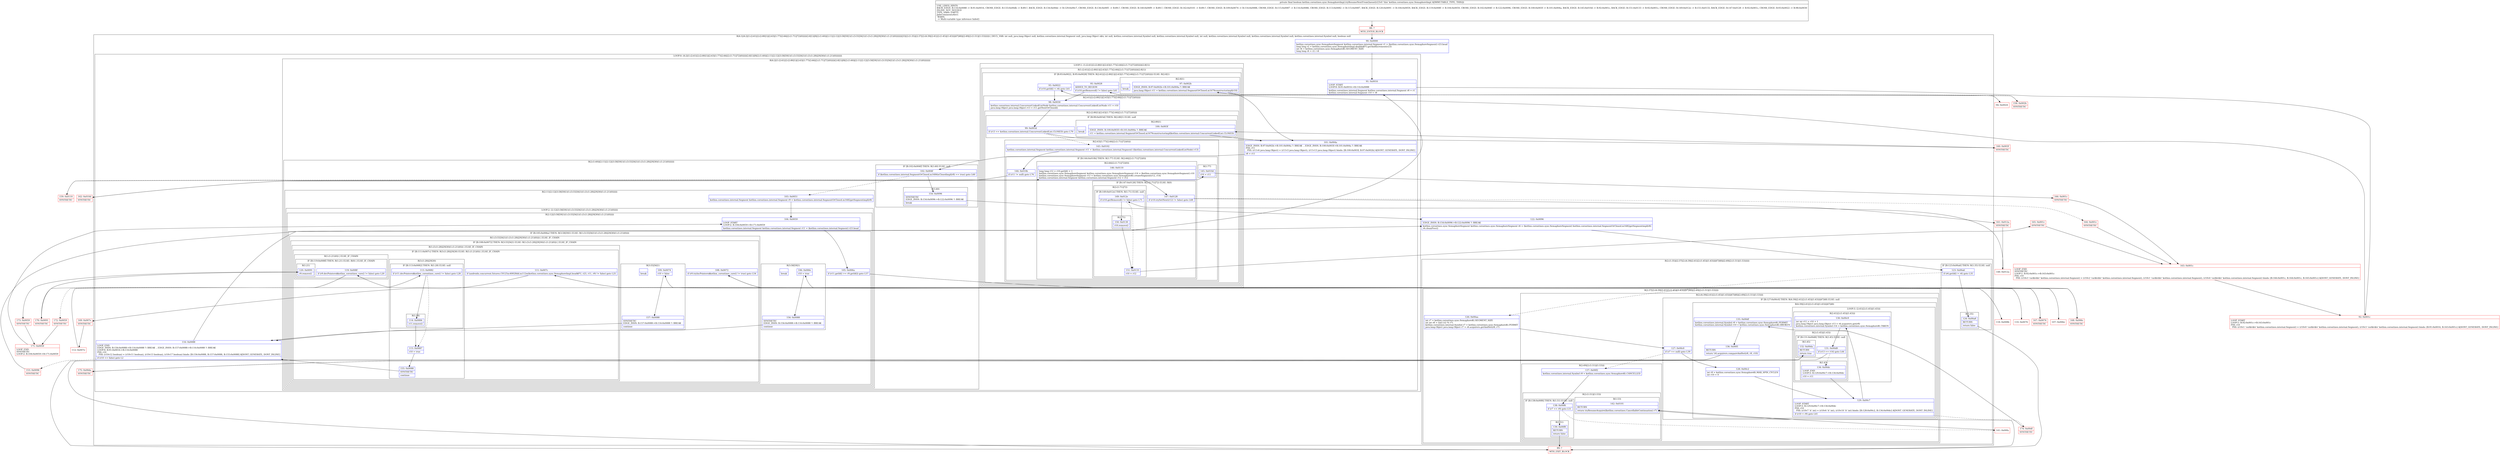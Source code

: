 digraph "CFG forkotlinx.coroutines.sync.SemaphoreImpl.tryResumeNextFromQueue()Z" {
subgraph cluster_Region_1199276842 {
label = "R(4:1|(4:2|(1:(2:61|(2:(2:80|1)|(2:63|(1:77)(2:66|(2:(1:71)|72)(0)))))(2:8|1))|9|(2:(1:60)|(2:11|(2:12|(3:58|59|1)(1:(3:55|56|1)(1:(3:(1:28)|29|30)(1:(1:21)(0))))))))|33|(2:(1:35)|(2:37|(2:(4:39|(2:41|(2:(1:45)|(1:43)))|47|48)|(2:49|(2:(1:51)|(1:53))))))) | DECL_VAR: int null, java.lang.Object null, kotlinx.coroutines.internal.Segment null, java.lang.Object s$iv, int null, kotlinx.coroutines.internal.Symbol null, kotlinx.coroutines.internal.Symbol null, int null, kotlinx.coroutines.internal.Symbol null, kotlinx.coroutines.internal.Symbol null, kotlinx.coroutines.internal.Symbol null, boolean null\l";
node [shape=record,color=blue];
Node_90 [shape=record,label="{90\:\ 0x0000|kotlinx.coroutines.sync.SemaphoreSegment kotlinx.coroutines.internal.Segment r1 = (kotlinx.coroutines.sync.SemaphoreSegment) r23.head\llong long r2 = kotlinx.coroutines.sync.SemaphoreImpl.deqIdx$FU.getAndIncrement(r23)\lint r4 = kotlinx.coroutines.sync.SemaphoreKt.SEGMENT_SIZE\llong long r4 = r2 \/ r4\l}"];
subgraph cluster_LoopRegion_678566875 {
label = "LOOP:0: (4:2|(1:(2:61|(2:(2:80|1)|(2:63|(1:77)(2:66|(2:(1:71)|72)(0)))))(2:8|1))|9|(2:(1:60)|(2:11|(2:12|(3:58|59|1)(1:(3:55|56|1)(1:(3:(1:28)|29|30)(1:(1:21)(0))))))))";
node [shape=record,color=blue];
Node_116 [shape=record,label="{116\:\ 0x0088|LOOP_END\lEDGE_INSN: B:156:0x0088\-\>B:116:0x0088 ?: BREAK  , EDGE_INSN: B:157:0x0088\-\>B:116:0x0088 ?: BREAK  \lLOOP:0: B:91:0x0016\-\>B:116:0x0088\lPHI: r10 \l  PHI: (r10v12 boolean) = (r10v11 boolean), (r10v13 boolean), (r10v17 boolean) binds: [B:156:0x0088, B:157:0x0088, B:155:0x0088] A[DONT_GENERATE, DONT_INLINE]\l|if (r10 == false) goto L2\l}"];
subgraph cluster_Region_1520824678 {
label = "R(4:2|(1:(2:61|(2:(2:80|1)|(2:63|(1:77)(2:66|(2:(1:71)|72)(0)))))(2:8|1))|9|(2:(1:60)|(2:11|(2:12|(3:58|59|1)(1:(3:55|56|1)(1:(3:(1:28)|29|30)(1:(1:21)(0))))))))";
node [shape=record,color=blue];
Node_91 [shape=record,label="{91\:\ 0x0016|LOOP_START\lLOOP:0: B:91:0x0016\-\>B:116:0x0088\l|kotlinx.coroutines.internal.Segment kotlinx.coroutines.internal.Segment r8 = r1\lkotlinx.coroutines.internal.Segment r10 = r8\l}"];
subgraph cluster_LoopRegion_1753638663 {
label = "LOOP:1: (1:(2:61|(2:(2:80|1)|(2:63|(1:77)(2:66|(2:(1:71)|72)(0)))))(2:8|1))";
node [shape=record,color=blue];
subgraph cluster_Region_1416045354 {
label = "R(1:(2:61|(2:(2:80|1)|(2:63|(1:77)(2:66|(2:(1:71)|72)(0)))))(2:8|1))";
node [shape=record,color=blue];
subgraph cluster_IfRegion_1791765681 {
label = "IF [B:93:0x0022, B:95:0x0028] THEN: R(2:61|(2:(2:80|1)|(2:63|(1:77)(2:66|(2:(1:71)|72)(0))))) ELSE: R(2:8|1)";
node [shape=record,color=blue];
Node_93 [shape=record,label="{93\:\ 0x0022|if (r10.getId() \< r4) goto L61\l}"];
Node_95 [shape=record,label="{95\:\ 0x0028|ADDED_TO_REGION\l|if (r10.getRemoved() != false) goto L61\l}"];
subgraph cluster_Region_354902913 {
label = "R(2:61|(2:(2:80|1)|(2:63|(1:77)(2:66|(2:(1:71)|72)(0)))))";
node [shape=record,color=blue];
Node_98 [shape=record,label="{98\:\ 0x0030|kotlinx.coroutines.internal.ConcurrentLinkedListNode kotlinx.coroutines.internal.ConcurrentLinkedListNode r11 = r10\ljava.lang.Object java.lang.Object r13 = r11.getNextOrClosed()\l}"];
subgraph cluster_Region_166729379 {
label = "R(2:(2:80|1)|(2:63|(1:77)(2:66|(2:(1:71)|72)(0))))";
node [shape=record,color=blue];
subgraph cluster_IfRegion_2139925741 {
label = "IF [B:99:0x003d] THEN: R(2:80|1) ELSE: null";
node [shape=record,color=blue];
Node_99 [shape=record,label="{99\:\ 0x003d|if (r13 == kotlinx.coroutines.internal.ConcurrentLinkedList.CLOSED) goto L79\l}"];
subgraph cluster_Region_2064659700 {
label = "R(2:80|1)";
node [shape=record,color=blue];
Node_100 [shape=record,label="{100\:\ 0x003f|EDGE_INSN: B:100:0x003f\-\>B:101:0x004a ?: BREAK  \l|r11 = kotlinx.coroutines.internal.SegmentOrClosed.m1679constructorimpl(kotlinx.coroutines.internal.ConcurrentLinkedList.CLOSED)\l}"];
Node_InsnContainer_837052549 [shape=record,label="{|break\l}"];
}
}
subgraph cluster_Region_1922887033 {
label = "R(2:63|(1:77)(2:66|(2:(1:71)|72)(0)))";
node [shape=record,color=blue];
Node_143 [shape=record,label="{143\:\ 0x0102|kotlinx.coroutines.internal.Segment kotlinx.coroutines.internal.Segment r11 = (kotlinx.coroutines.internal.Segment) ((kotlinx.coroutines.internal.ConcurrentLinkedListNode) r13)\l}"];
subgraph cluster_IfRegion_12731996 {
label = "IF [B:144:0x010b] THEN: R(1:77) ELSE: R(2:66|(2:(1:71)|72)(0))";
node [shape=record,color=blue];
Node_144 [shape=record,label="{144\:\ 0x010b|if (r11 != null) goto L76\l}"];
subgraph cluster_Region_74346880 {
label = "R(1:77)";
node [shape=record,color=blue];
Node_145 [shape=record,label="{145\:\ 0x010d|r10 = r11\l}"];
}
subgraph cluster_Region_1221577788 {
label = "R(2:66|(2:(1:71)|72)(0))";
node [shape=record,color=blue];
Node_146 [shape=record,label="{146\:\ 0x0110|long long r12 = r10.getId() + 1\lkotlinx.coroutines.sync.SemaphoreSegment kotlinx.coroutines.sync.SemaphoreSegment r14 = (kotlinx.coroutines.sync.SemaphoreSegment) r10\lkotlinx.coroutines.sync.SemaphoreSegment r12 = kotlinx.coroutines.sync.SemaphoreKt.createSegment(r12, r14)\lkotlinx.coroutines.internal.Segment kotlinx.coroutines.internal.Segment r12 = r12\l}"];
subgraph cluster_IfRegion_1062880980 {
label = "IF [B:147:0x0128] THEN: R(2:(1:71)|72) ELSE: R(0)";
node [shape=record,color=blue];
Node_147 [shape=record,label="{147\:\ 0x0128|if (r10.trySetNext(r12) != false) goto L68\l}"];
subgraph cluster_Region_503672148 {
label = "R(2:(1:71)|72)";
node [shape=record,color=blue];
subgraph cluster_IfRegion_167834534 {
label = "IF [B:149:0x012e] THEN: R(1:71) ELSE: null";
node [shape=record,color=blue];
Node_149 [shape=record,label="{149\:\ 0x012e|if (r10.getRemoved() != false) goto L71\l}"];
subgraph cluster_Region_613790220 {
label = "R(1:71)";
node [shape=record,color=blue];
Node_150 [shape=record,label="{150\:\ 0x0130|r10.remove()\l}"];
}
}
Node_151 [shape=record,label="{151\:\ 0x0133|r10 = r12\l}"];
}
subgraph cluster_Region_1778487265 {
label = "R(0)";
node [shape=record,color=blue];
}
}
}
}
}
}
}
subgraph cluster_Region_311243918 {
label = "R(2:8|1)";
node [shape=record,color=blue];
Node_97 [shape=record,label="{97\:\ 0x002b|EDGE_INSN: B:97:0x002b\-\>B:101:0x004a ?: BREAK  \l|java.lang.Object r11 = kotlinx.coroutines.internal.SegmentOrClosed.m1679constructorimpl(r10)\l}"];
Node_InsnContainer_127045624 [shape=record,label="{|break\l}"];
}
}
}
}
Node_101 [shape=record,label="{101\:\ 0x004a|EDGE_INSN: B:97:0x002b\-\>B:101:0x004a ?: BREAK  , EDGE_INSN: B:100:0x003f\-\>B:101:0x004a ?: BREAK  \lPHI: r11 \l  PHI: (r11v6 java.lang.Object) = (r11v3 java.lang.Object), (r11v13 java.lang.Object) binds: [B:100:0x003f, B:97:0x002b] A[DONT_GENERATE, DONT_INLINE]\l|r8 = r11\l}"];
subgraph cluster_Region_249484455 {
label = "R(2:(1:60)|(2:11|(2:12|(3:58|59|1)(1:(3:55|56|1)(1:(3:(1:28)|29|30)(1:(1:21)(0)))))))";
node [shape=record,color=blue];
subgraph cluster_IfRegion_447965549 {
label = "IF [B:102:0x004f] THEN: R(1:60) ELSE: null";
node [shape=record,color=blue];
Node_102 [shape=record,label="{102\:\ 0x004f|if (kotlinx.coroutines.internal.SegmentOrClosed.m1684isClosedimpl(r8) == true) goto L60\l}"];
subgraph cluster_Region_476849593 {
label = "R(1:60)";
node [shape=record,color=blue];
Node_154 [shape=record,label="{154\:\ 0x0096|SYNTHETIC\lEDGE_INSN: B:154:0x0096\-\>B:122:0x0096 ?: BREAK  \l|break\l}"];
}
}
subgraph cluster_Region_265398375 {
label = "R(2:11|(2:12|(3:58|59|1)(1:(3:55|56|1)(1:(3:(1:28)|29|30)(1:(1:21)(0))))))";
node [shape=record,color=blue];
Node_103 [shape=record,label="{103\:\ 0x0051|kotlinx.coroutines.internal.Segment kotlinx.coroutines.internal.Segment r9 = kotlinx.coroutines.internal.SegmentOrClosed.m1682getSegmentimpl(r8)\l}"];
subgraph cluster_LoopRegion_2054475602 {
label = "LOOP:2: (2:12|(3:58|59|1)(1:(3:55|56|1)(1:(3:(1:28)|29|30)(1:(1:21)(0)))))";
node [shape=record,color=blue];
subgraph cluster_Region_1772014564 {
label = "R(2:12|(3:58|59|1)(1:(3:55|56|1)(1:(3:(1:28)|29|30)(1:(1:21)(0)))))";
node [shape=record,color=blue];
Node_104 [shape=record,label="{104\:\ 0x0059|LOOP_START\lLOOP:2: B:104:0x0059\-\>B:171:0x0059\l|kotlinx.coroutines.internal.Segment kotlinx.coroutines.internal.Segment r11 = (kotlinx.coroutines.internal.Segment) r23.head\l}"];
subgraph cluster_IfRegion_592772665 {
label = "IF [B:105:0x006a] THEN: R(3:58|59|1) ELSE: R(1:(3:55|56|1)(1:(3:(1:28)|29|30)(1:(1:21)(0))))";
node [shape=record,color=blue];
Node_105 [shape=record,label="{105\:\ 0x006a|if (r11.getId() \>= r9.getId()) goto L57\l}"];
subgraph cluster_Region_411311143 {
label = "R(3:58|59|1)";
node [shape=record,color=blue];
Node_106 [shape=record,label="{106\:\ 0x006c|r10 = true\l}"];
Node_156 [shape=record,label="{156\:\ 0x0088|SYNTHETIC\lEDGE_INSN: B:156:0x0088\-\>B:116:0x0088 ?: BREAK  \l|continue\l}"];
Node_InsnContainer_1770681003 [shape=record,label="{|break\l}"];
}
subgraph cluster_Region_294254801 {
label = "R(1:(3:55|56|1)(1:(3:(1:28)|29|30)(1:(1:21)(0)))) | ELSE_IF_CHAIN\l";
node [shape=record,color=blue];
subgraph cluster_IfRegion_700374105 {
label = "IF [B:108:0x0072] THEN: R(3:55|56|1) ELSE: R(1:(3:(1:28)|29|30)(1:(1:21)(0))) | ELSE_IF_CHAIN\l";
node [shape=record,color=blue];
Node_108 [shape=record,label="{108\:\ 0x0072|if (r9.tryIncPointers$kotlinx_coroutines_core() != true) goto L54\l}"];
subgraph cluster_Region_131740984 {
label = "R(3:55|56|1)";
node [shape=record,color=blue];
Node_109 [shape=record,label="{109\:\ 0x0074|r10 = false\l}"];
Node_157 [shape=record,label="{157\:\ 0x0088|SYNTHETIC\lEDGE_INSN: B:157:0x0088\-\>B:116:0x0088 ?: BREAK  \l|continue\l}"];
Node_InsnContainer_1815430836 [shape=record,label="{|break\l}"];
}
subgraph cluster_Region_812063295 {
label = "R(1:(3:(1:28)|29|30)(1:(1:21)(0))) | ELSE_IF_CHAIN\l";
node [shape=record,color=blue];
subgraph cluster_IfRegion_1829932638 {
label = "IF [B:111:0x007c] THEN: R(3:(1:28)|29|30) ELSE: R(1:(1:21)(0)) | ELSE_IF_CHAIN\l";
node [shape=record,color=blue];
Node_111 [shape=record,label="{111\:\ 0x007c|if (androidx.concurrent.futures.C0125xc40028dd.m112m(kotlinx.coroutines.sync.SemaphoreImpl.head$FU, r23, r11, r9) != false) goto L25\l}"];
subgraph cluster_Region_699663700 {
label = "R(3:(1:28)|29|30)";
node [shape=record,color=blue];
subgraph cluster_IfRegion_277338359 {
label = "IF [B:113:0x0082] THEN: R(1:28) ELSE: null";
node [shape=record,color=blue];
Node_113 [shape=record,label="{113\:\ 0x0082|if (r11.decPointers$kotlinx_coroutines_core() != false) goto L28\l}"];
subgraph cluster_Region_1122559829 {
label = "R(1:28)";
node [shape=record,color=blue];
Node_114 [shape=record,label="{114\:\ 0x0084|r11.remove()\l}"];
}
}
Node_115 [shape=record,label="{115\:\ 0x0087|r10 = true\l}"];
Node_155 [shape=record,label="{155\:\ 0x0088|SYNTHETIC\l|continue\l}"];
}
subgraph cluster_Region_180496818 {
label = "R(1:(1:21)(0)) | ELSE_IF_CHAIN\l";
node [shape=record,color=blue];
subgraph cluster_IfRegion_842797106 {
label = "IF [B:119:0x008f] THEN: R(1:21) ELSE: R(0) | ELSE_IF_CHAIN\l";
node [shape=record,color=blue];
Node_119 [shape=record,label="{119\:\ 0x008f|if (r9.decPointers$kotlinx_coroutines_core() != false) goto L20\l}"];
subgraph cluster_Region_916292986 {
label = "R(1:21)";
node [shape=record,color=blue];
Node_120 [shape=record,label="{120\:\ 0x0091|r9.remove()\l}"];
}
subgraph cluster_Region_1414727499 {
label = "R(0)";
node [shape=record,color=blue];
}
}
}
}
}
}
}
}
}
}
}
}
}
}
Node_122 [shape=record,label="{122\:\ 0x0096|EDGE_INSN: B:154:0x0096\-\>B:122:0x0096 ?: BREAK  \l|kotlinx.coroutines.sync.SemaphoreSegment kotlinx.coroutines.sync.SemaphoreSegment r6 = (kotlinx.coroutines.sync.SemaphoreSegment) kotlinx.coroutines.internal.SegmentOrClosed.m1682getSegmentimpl(r8)\lr6.cleanPrev()\l}"];
subgraph cluster_Region_311815059 {
label = "R(2:(1:35)|(2:37|(2:(4:39|(2:41|(2:(1:45)|(1:43)))|47|48)|(2:49|(2:(1:51)|(1:53))))))";
node [shape=record,color=blue];
subgraph cluster_IfRegion_1907720209 {
label = "IF [B:123:0x00a6] THEN: R(1:35) ELSE: null";
node [shape=record,color=blue];
Node_123 [shape=record,label="{123\:\ 0x00a6|if (r6.getId() \> r4) goto L35\l}"];
subgraph cluster_Region_439069980 {
label = "R(1:35)";
node [shape=record,color=blue];
Node_124 [shape=record,label="{124\:\ 0x00a8|RETURN\l|return false\l}"];
}
}
subgraph cluster_Region_1545129268 {
label = "R(2:37|(2:(4:39|(2:41|(2:(1:45)|(1:43)))|47|48)|(2:49|(2:(1:51)|(1:53)))))";
node [shape=record,color=blue];
Node_126 [shape=record,label="{126\:\ 0x00aa|int r7 = kotlinx.coroutines.sync.SemaphoreKt.SEGMENT_SIZE\lint int r8 = (int) (r2 % r7)\lkotlinx.coroutines.internal.Symbol r7 = kotlinx.coroutines.sync.SemaphoreKt.PERMIT\ljava.lang.Object java.lang.Object r7 = r6.acquirers.getAndSet(r8, r7)\l}"];
subgraph cluster_Region_20940882 {
label = "R(2:(4:39|(2:41|(2:(1:45)|(1:43)))|47|48)|(2:49|(2:(1:51)|(1:53))))";
node [shape=record,color=blue];
subgraph cluster_IfRegion_1711744823 {
label = "IF [B:127:0x00c0] THEN: R(4:39|(2:41|(2:(1:45)|(1:43)))|47|48) ELSE: null";
node [shape=record,color=blue];
Node_127 [shape=record,label="{127\:\ 0x00c0|if (r7 == null) goto L39\l}"];
subgraph cluster_Region_1744753316 {
label = "R(4:39|(2:41|(2:(1:45)|(1:43)))|47|48)";
node [shape=record,color=blue];
Node_128 [shape=record,label="{128\:\ 0x00c2|int r9 = kotlinx.coroutines.sync.SemaphoreKt.MAX_SPIN_CYCLES\lint r10 = 0\l}"];
subgraph cluster_LoopRegion_995505884 {
label = "LOOP:3: (2:41|(2:(1:45)|(1:43)))";
node [shape=record,color=blue];
Node_129 [shape=record,label="{129\:\ 0x00c7|LOOP_START\lLOOP:3: B:129:0x00c7\-\>B:134:0x00dc\lPHI: r10 \l  PHI: (r10v7 'it' int) = (r10v6 'it' int), (r10v10 'it' int) binds: [B:128:0x00c2, B:134:0x00dc] A[DONT_GENERATE, DONT_INLINE]\l|if (r10 \< r9) goto L41\l}"];
subgraph cluster_Region_1964804861 {
label = "R(2:41|(2:(1:45)|(1:43)))";
node [shape=record,color=blue];
Node_130 [shape=record,label="{130\:\ 0x00c9|int int r11 = r10 + 1\ljava.lang.Object java.lang.Object r13 = r6.acquirers.get(r8)\lkotlinx.coroutines.internal.Symbol r14 = kotlinx.coroutines.sync.SemaphoreKt.TAKEN\l}"];
subgraph cluster_Region_1301986913 {
label = "R(2:(1:45)|(1:43))";
node [shape=record,color=blue];
subgraph cluster_IfRegion_2070188732 {
label = "IF [B:131:0x00d8] THEN: R(1:45) ELSE: null";
node [shape=record,color=blue];
Node_131 [shape=record,label="{131\:\ 0x00d8|if (r13 == r14) goto L44\l}"];
subgraph cluster_Region_1886264626 {
label = "R(1:45)";
node [shape=record,color=blue];
Node_132 [shape=record,label="{132\:\ 0x00da|RETURN\l|return true\l}"];
}
}
subgraph cluster_Region_1716803487 {
label = "R(1:43)";
node [shape=record,color=blue];
Node_134 [shape=record,label="{134\:\ 0x00dc|LOOP_END\lLOOP:3: B:129:0x00c7\-\>B:134:0x00dc\l|r10 = r11\l}"];
}
}
}
}
Node_135 [shape=record,label="{135\:\ 0x00df|kotlinx.coroutines.internal.Symbol r9 = kotlinx.coroutines.sync.SemaphoreKt.PERMIT\lkotlinx.coroutines.internal.Symbol r10 = kotlinx.coroutines.sync.SemaphoreKt.BROKEN\l}"];
Node_136 [shape=record,label="{136\:\ 0x00f1|RETURN\l|return !r6.acquirers.compareAndSet(r8, r9, r10)\l}"];
}
}
subgraph cluster_Region_1681361906 {
label = "R(2:49|(2:(1:51)|(1:53)))";
node [shape=record,color=blue];
Node_137 [shape=record,label="{137\:\ 0x00f2|kotlinx.coroutines.internal.Symbol r9 = kotlinx.coroutines.sync.SemaphoreKt.CANCELLED\l}"];
subgraph cluster_Region_938085742 {
label = "R(2:(1:51)|(1:53))";
node [shape=record,color=blue];
subgraph cluster_IfRegion_1679239424 {
label = "IF [B:138:0x00f6] THEN: R(1:51) ELSE: null";
node [shape=record,color=blue];
Node_138 [shape=record,label="{138\:\ 0x00f6|if (r7 == r9) goto L51\l}"];
subgraph cluster_Region_1248489177 {
label = "R(1:51)";
node [shape=record,color=blue];
Node_139 [shape=record,label="{139\:\ 0x00f8|RETURN\l|return false\l}"];
}
}
subgraph cluster_Region_1976376349 {
label = "R(1:53)";
node [shape=record,color=blue];
Node_142 [shape=record,label="{142\:\ 0x0101|RETURN\l|return tryResumeAcquire((kotlinx.coroutines.CancellableContinuation) r7)\l}"];
}
}
}
}
}
}
}
Node_88 [shape=record,color=red,label="{88\:\ ?|MTH_ENTER_BLOCK\l}"];
Node_92 [shape=record,color=red,label="{92\:\ 0x001c|LOOP_START\lLOOP:1: B:92:0x001c\-\>B:163:0x001c\lPHI: r10 \l  PHI: (r10v1 'cur$iv$iv' kotlinx.coroutines.internal.Segment) = (r10v0 'cur$iv$iv' kotlinx.coroutines.internal.Segment), (r10v3 'cur$iv$iv' kotlinx.coroutines.internal.Segment) binds: [B:91:0x0016, B:163:0x001c] A[DONT_GENERATE, DONT_INLINE]\l}"];
Node_94 [shape=record,color=red,label="{94\:\ 0x0024}"];
Node_158 [shape=record,color=red,label="{158\:\ 0x002b|SYNTHETIC\l}"];
Node_107 [shape=record,color=red,label="{107\:\ 0x006e}"];
Node_110 [shape=record,color=red,label="{110\:\ 0x0076}"];
Node_118 [shape=record,color=red,label="{118\:\ 0x008b}"];
Node_170 [shape=record,color=red,label="{170\:\ 0x0091|SYNTHETIC\l}"];
Node_173 [shape=record,color=red,label="{173\:\ 0x0059|SYNTHETIC\l}"];
Node_171 [shape=record,color=red,label="{171\:\ 0x0059|LOOP_END\lSYNTHETIC\lLOOP:2: B:104:0x0059\-\>B:171:0x0059\l}"];
Node_172 [shape=record,color=red,label="{172\:\ 0x0059|SYNTHETIC\l}"];
Node_169 [shape=record,color=red,label="{169\:\ 0x007e|SYNTHETIC\l}"];
Node_112 [shape=record,color=red,label="{112\:\ 0x007e}"];
Node_153 [shape=record,color=red,label="{153\:\ 0x0096|SYNTHETIC\l}"];
Node_89 [shape=record,color=red,label="{89\:\ ?|MTH_EXIT_BLOCK\l}"];
Node_175 [shape=record,color=red,label="{175\:\ 0x00da|SYNTHETIC\l}"];
Node_174 [shape=record,color=red,label="{174\:\ 0x00df|SYNTHETIC\l}"];
Node_141 [shape=record,color=red,label="{141\:\ 0x00fa}"];
Node_167 [shape=record,color=red,label="{167\:\ 0x0074|SYNTHETIC\l}"];
Node_168 [shape=record,color=red,label="{168\:\ 0x006c|SYNTHETIC\l}"];
Node_159 [shape=record,color=red,label="{159\:\ 0x0110|SYNTHETIC\l}"];
Node_161 [shape=record,color=red,label="{161\:\ 0x012a|SYNTHETIC\l}"];
Node_148 [shape=record,color=red,label="{148\:\ 0x012a}"];
Node_165 [shape=record,color=red,label="{165\:\ 0x001c|SYNTHETIC\l}"];
Node_163 [shape=record,color=red,label="{163\:\ 0x001c|LOOP_END\lSYNTHETIC\lLOOP:1: B:92:0x001c\-\>B:163:0x001c\lPHI: r10 \l  PHI: (r10v3 'cur$iv$iv' kotlinx.coroutines.internal.Segment) = (r10v2 'cur$iv$iv' kotlinx.coroutines.internal.Segment), (r10v1 'cur$iv$iv' kotlinx.coroutines.internal.Segment), (r10v4 'cur$iv$iv' kotlinx.coroutines.internal.Segment) binds: [B:166:0x001c, B:164:0x001c, B:165:0x001c] A[DONT_GENERATE, DONT_INLINE]\l}"];
Node_164 [shape=record,color=red,label="{164\:\ 0x001c|SYNTHETIC\l}"];
Node_162 [shape=record,color=red,label="{162\:\ 0x010d|SYNTHETIC\l}"];
Node_166 [shape=record,color=red,label="{166\:\ 0x001c|SYNTHETIC\l}"];
Node_160 [shape=record,color=red,label="{160\:\ 0x003f|SYNTHETIC\l}"];
MethodNode[shape=record,label="{private final boolean kotlinx.coroutines.sync.SemaphoreImpl.tryResumeNextFromQueue((r23v0 'this' kotlinx.coroutines.sync.SemaphoreImpl A[IMMUTABLE_TYPE, THIS]))  | USE_LINES_HINTS\lBACK_EDGE: B:116:0x0088 \-\> B:91:0x0016, CROSS_EDGE: B:133:0x00db \-\> B:89:?, BACK_EDGE: B:134:0x00dc \-\> B:129:0x00c7, CROSS_EDGE: B:136:0x00f1 \-\> B:89:?, CROSS_EDGE: B:140:0x00f9 \-\> B:89:?, CROSS_EDGE: B:142:0x0101 \-\> B:89:?, CROSS_EDGE: B:109:0x0074 \-\> B:116:0x0088, CROSS_EDGE: B:115:0x0087 \-\> B:116:0x0088, CROSS_EDGE: B:113:0x0082 \-\> B:115:0x0087, BACK_EDGE: B:120:0x0091 \-\> B:104:0x0059, BACK_EDGE: B:119:0x008f \-\> B:104:0x0059, CROSS_EDGE: B:102:0x004f \-\> B:122:0x0096, CROSS_EDGE: B:100:0x003f \-\> B:101:0x004a, BACK_EDGE: B:145:0x010d \-\> B:92:0x001c, BACK_EDGE: B:151:0x0133 \-\> B:92:0x001c, CROSS_EDGE: B:149:0x012e \-\> B:151:0x0133, BACK_EDGE: B:147:0x0128 \-\> B:92:0x001c, CROSS_EDGE: B:93:0x0022 \-\> B:98:0x0030\lINLINE_NOT_NEEDED\lTYPE_VARS: EMPTY\lJadxCommentsAttr\{\l WARN: \l \-\> Multi\-variable type inference failed\}\l}"];
MethodNode -> Node_88;Node_90 -> Node_91;
Node_116 -> Node_91;
Node_116 -> Node_153[style=dashed];
Node_91 -> Node_92;
Node_93 -> Node_94[style=dashed];
Node_93 -> Node_98;
Node_95 -> Node_98;
Node_95 -> Node_158[style=dashed];
Node_98 -> Node_99;
Node_99 -> Node_143[style=dashed];
Node_99 -> Node_160;
Node_100 -> Node_101;
Node_143 -> Node_144;
Node_144 -> Node_159[style=dashed];
Node_144 -> Node_162;
Node_145 -> Node_166;
Node_146 -> Node_147;
Node_147 -> Node_161;
Node_147 -> Node_164[style=dashed];
Node_149 -> Node_150;
Node_149 -> Node_151[style=dashed];
Node_150 -> Node_151;
Node_151 -> Node_165;
Node_97 -> Node_101;
Node_101 -> Node_102;
Node_102 -> Node_103[style=dashed];
Node_102 -> Node_154;
Node_154 -> Node_122;
Node_103 -> Node_104;
Node_104 -> Node_105;
Node_105 -> Node_107[style=dashed];
Node_105 -> Node_168;
Node_106 -> Node_156;
Node_156 -> Node_116;
Node_108 -> Node_110[style=dashed];
Node_108 -> Node_167;
Node_109 -> Node_157;
Node_157 -> Node_116;
Node_111 -> Node_118[style=dashed];
Node_111 -> Node_169;
Node_113 -> Node_114;
Node_113 -> Node_115[style=dashed];
Node_114 -> Node_115;
Node_115 -> Node_155;
Node_155 -> Node_116;
Node_119 -> Node_170;
Node_119 -> Node_172[style=dashed];
Node_120 -> Node_173;
Node_122 -> Node_123;
Node_123 -> Node_124;
Node_123 -> Node_126[style=dashed];
Node_124 -> Node_89;
Node_126 -> Node_127;
Node_127 -> Node_128;
Node_127 -> Node_137[style=dashed];
Node_128 -> Node_129;
Node_129 -> Node_130;
Node_129 -> Node_174[style=dashed];
Node_130 -> Node_131;
Node_131 -> Node_134[style=dashed];
Node_131 -> Node_175;
Node_132 -> Node_89;
Node_134 -> Node_129;
Node_135 -> Node_136;
Node_136 -> Node_89;
Node_137 -> Node_138;
Node_138 -> Node_139;
Node_138 -> Node_141[style=dashed];
Node_139 -> Node_89;
Node_142 -> Node_89;
Node_88 -> Node_90;
Node_92 -> Node_93;
Node_94 -> Node_95;
Node_158 -> Node_97;
Node_107 -> Node_108;
Node_110 -> Node_111;
Node_118 -> Node_119;
Node_170 -> Node_120;
Node_173 -> Node_171;
Node_171 -> Node_104;
Node_172 -> Node_171;
Node_169 -> Node_112;
Node_112 -> Node_113;
Node_153 -> Node_122;
Node_175 -> Node_132;
Node_174 -> Node_135;
Node_141 -> Node_142;
Node_167 -> Node_109;
Node_168 -> Node_106;
Node_159 -> Node_146;
Node_161 -> Node_148;
Node_148 -> Node_149;
Node_165 -> Node_163;
Node_163 -> Node_92;
Node_164 -> Node_163;
Node_162 -> Node_145;
Node_166 -> Node_163;
Node_160 -> Node_100;
}

